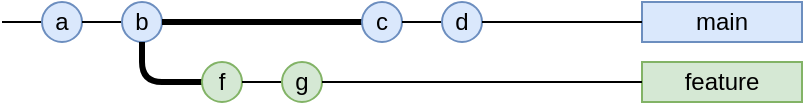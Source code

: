 <mxfile compressed="false" version="17.4.2" type="device">
<diagram id="a" name="Page-1">
  <mxGraphModel dx="532" dy="766" grid="1" gridSize="10" guides="1" tooltips="1" connect="1" arrows="1" fold="1" page="1" pageScale="1" pageWidth="413" pageHeight="583" math="0" shadow="0">
    <root>
      <mxCell id="0" />
      <mxCell id="1" parent="0" />
      <mxCell id="box1" value="main" style="rounded=0;whiteSpace=wrap;html=1;fillColor=#dae8fc;strokeColor=#6c8ebf;" parent="1" vertex="1">
        <mxGeometry x="320" y="20" width="80" height="20" as="geometry" />
      </mxCell>
    <mxCell id="l9" value="" style="endArrow=none;html=1;rounded=1;entryX=0;entryY=0.5;entryDx=0;entryDy=0;" edge="1" parent="1" target="b3">
      <mxGeometry width="50" height="50" relative="1" as="geometry">
        <mxPoint x="0" y="30" as="sourcePoint" />
        <mxPoint x="20" y="30" as="targetPoint" />
      </mxGeometry>
    </mxCell>
      <mxCell id="b3" value="a" style="ellipse;whiteSpace=wrap;html=1;fillColor=#dae8fc;strokeColor=#6c8ebf;" vertex="1" parent="1">
        <mxGeometry x="20" y="20" width="20" height="20" as="geometry" />
      </mxCell>
    <mxCell id="l10" value="" style="endArrow=none;html=1;rounded=1;exitX=1;exitY=0.5;exitDx=0;exitDy=0;entryX=0;entryY=0.5;entryDx=0;entryDy=0;" edge="1" parent="1" source="b3" target="b4">
      <mxGeometry width="50" height="50" relative="1" as="geometry">
        <mxPoint x="40" y="30" as="sourcePoint" />
        <mxPoint x="60" y="30" as="targetPoint" />
      </mxGeometry>
    </mxCell>
      <mxCell id="b4" value="b" style="ellipse;whiteSpace=wrap;html=1;fillColor=#dae8fc;strokeColor=#6c8ebf;" vertex="1" parent="1">
        <mxGeometry x="60" y="20" width="20" height="20" as="geometry" />
      </mxCell>
    <mxCell id="l11" value="" style="endArrow=none;html=1;rounded=1;exitX=1;exitY=0.5;exitDx=0;exitDy=0;entryX=0;entryY=0.5;entryDx=0;entryDy=0;strokeWidth=3;" edge="1" parent="1" source="b4" target="b7">
      <mxGeometry width="50" height="50" relative="1" as="geometry">
        <mxPoint x="80" y="30" as="sourcePoint" />
        <mxPoint x="180" y="30" as="targetPoint" />
      </mxGeometry>
    </mxCell>
      <mxCell id="b7" value="c" style="ellipse;whiteSpace=wrap;html=1;fillColor=#dae8fc;strokeColor=#6c8ebf;" vertex="1" parent="1">
        <mxGeometry x="180" y="20" width="20" height="20" as="geometry" />
      </mxCell>
    <mxCell id="l12" value="" style="endArrow=none;html=1;rounded=1;exitX=1;exitY=0.5;exitDx=0;exitDy=0;entryX=0;entryY=0.5;entryDx=0;entryDy=0;" edge="1" parent="1" source="b7" target="b8">
      <mxGeometry width="50" height="50" relative="1" as="geometry">
        <mxPoint x="200" y="30" as="sourcePoint" />
        <mxPoint x="220" y="30" as="targetPoint" />
      </mxGeometry>
    </mxCell>
      <mxCell id="b8" value="d" style="ellipse;whiteSpace=wrap;html=1;fillColor=#dae8fc;strokeColor=#6c8ebf;" vertex="1" parent="1">
        <mxGeometry x="220" y="20" width="20" height="20" as="geometry" />
      </mxCell>
    <mxCell id="l13" value="" style="endArrow=none;html=1;rounded=1;exitX=1;exitY=0.5;exitDx=0;exitDy=0;entryX=0;entryY=0.5;entryDx=0;entryDy=0;" edge="1" parent="1" source="b8" target="box1">
      <mxGeometry width="50" height="50" relative="1" as="geometry">
        <mxPoint x="240" y="30" as="sourcePoint" />
        <mxPoint x="320" y="30" as="targetPoint" />
      </mxGeometry>
    </mxCell>
      <mxCell id="box2" value="feature" style="rounded=0;whiteSpace=wrap;html=1;fillColor=#d5e8d4;strokeColor=#82b366;" parent="1" vertex="1">
        <mxGeometry x="320" y="50" width="80" height="20" as="geometry" />
      </mxCell>
    <mxCell id="l14" value="" style="endArrow=none;html=1;rounded=1;exitX=0.5;exitY=1;exitDx=0;exitDy=0;entryX=0;entryY=0.5;entryDx=0;entryDy=0;strokeWidth=3;" edge="1" parent="1" source="b4" target="b5">
      <mxGeometry width="50" height="50" relative="1" as="geometry">
        <mxPoint x="70" y="20" as="sourcePoint" />
        <mxPoint x="100" y="60" as="targetPoint" />
        <Array as="points">
          <mxPoint x="70" y="60" />
        </Array>
      </mxGeometry>
    </mxCell>
      <mxCell id="b5" value="f" style="ellipse;whiteSpace=wrap;html=1;fillColor=#d5e8d4;strokeColor=#82b366;" vertex="1" parent="1">
        <mxGeometry x="100" y="50" width="20" height="20" as="geometry" />
      </mxCell>
    <mxCell id="l15" value="" style="endArrow=none;html=1;rounded=1;exitX=1;exitY=0.5;exitDx=0;exitDy=0;entryX=0;entryY=0.5;entryDx=0;entryDy=0;" edge="1" parent="1" source="b5" target="b6">
      <mxGeometry width="50" height="50" relative="1" as="geometry">
        <mxPoint x="120" y="60" as="sourcePoint" />
        <mxPoint x="140" y="60" as="targetPoint" />
      </mxGeometry>
    </mxCell>
      <mxCell id="b6" value="g" style="ellipse;whiteSpace=wrap;html=1;fillColor=#d5e8d4;strokeColor=#82b366;" vertex="1" parent="1">
        <mxGeometry x="140" y="50" width="20" height="20" as="geometry" />
      </mxCell>
    <mxCell id="l16" value="" style="endArrow=none;html=1;rounded=1;exitX=1;exitY=0.5;exitDx=0;exitDy=0;entryX=0;entryY=0.5;entryDx=0;entryDy=0;" edge="1" parent="1" source="b6" target="box2">
      <mxGeometry width="50" height="50" relative="1" as="geometry">
        <mxPoint x="160" y="60" as="sourcePoint" />
        <mxPoint x="320" y="60" as="targetPoint" />
      </mxGeometry>
    </mxCell>
      </root>
    </mxGraphModel>
  </diagram>
</mxfile>